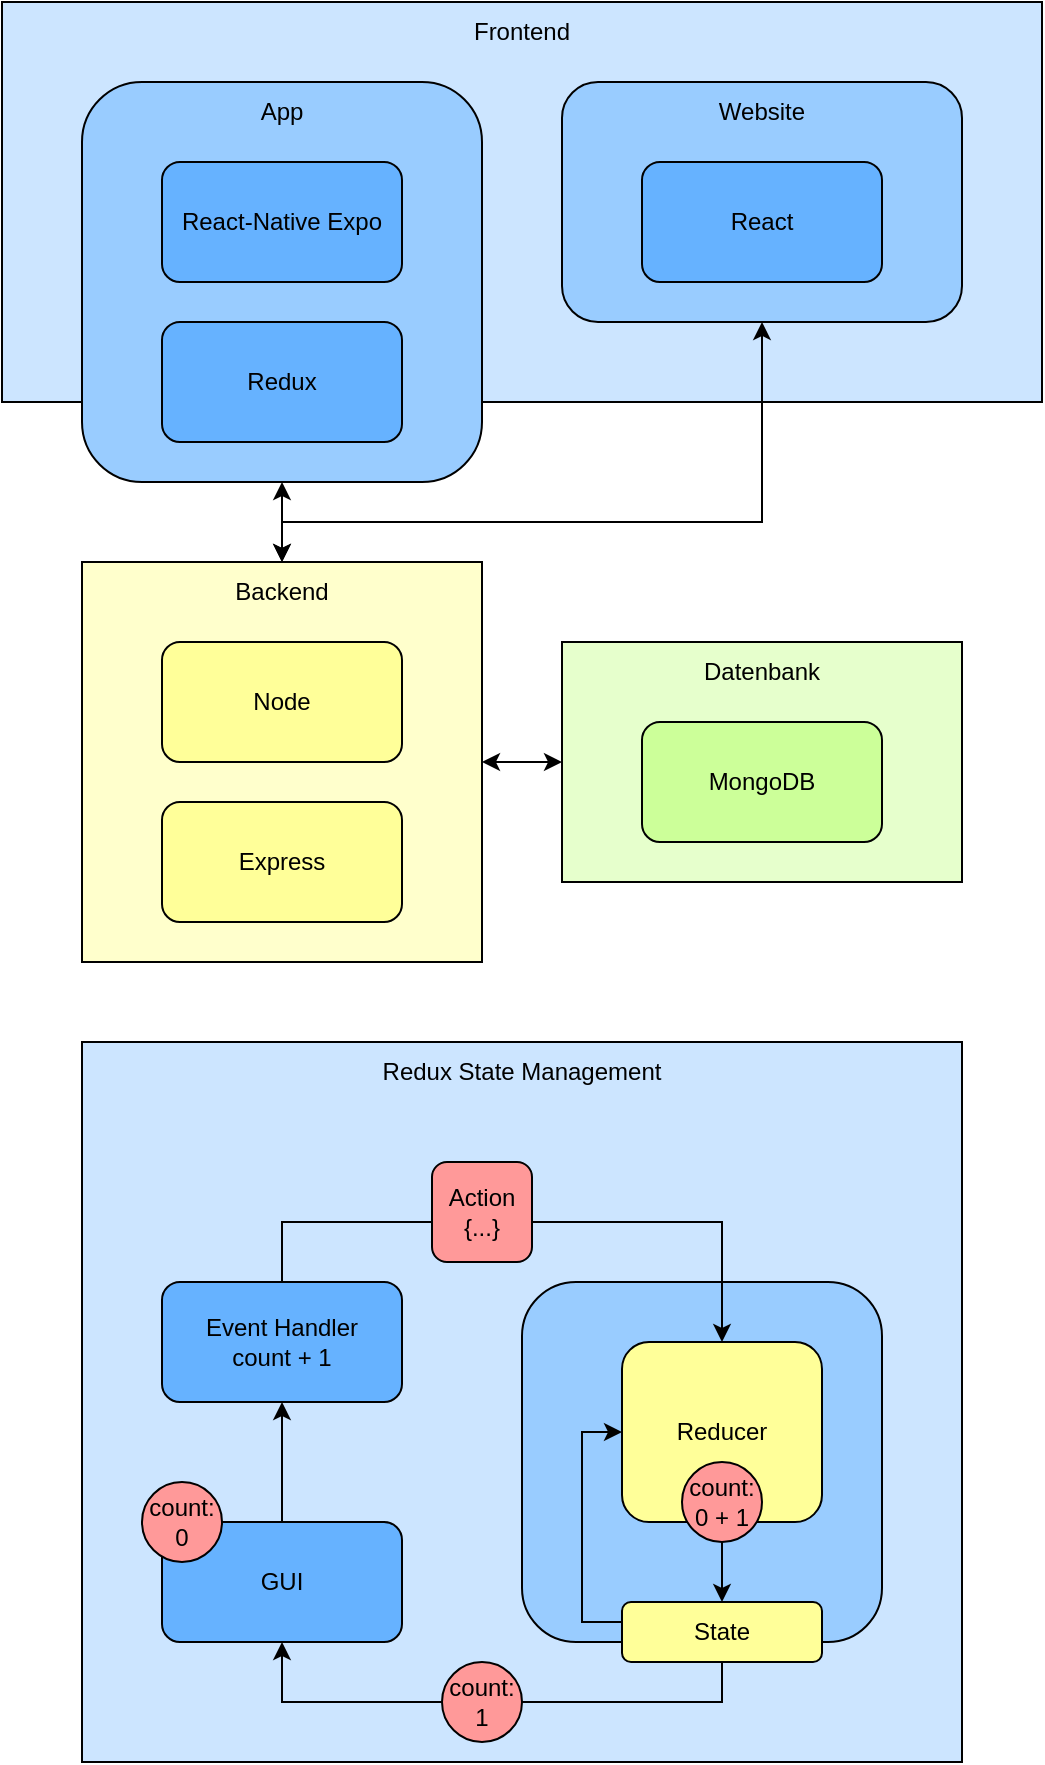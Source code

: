 <mxfile version="20.8.17" type="github">
  <diagram name="Seite-1" id="XBM6M_dfnYbNI4v-v456">
    <mxGraphModel dx="1674" dy="796" grid="1" gridSize="10" guides="1" tooltips="1" connect="1" arrows="1" fold="1" page="1" pageScale="1" pageWidth="827" pageHeight="1169" math="0" shadow="0">
      <root>
        <mxCell id="0" />
        <mxCell id="1" parent="0" />
        <mxCell id="HC1y-syK_XDX16wVH5VK-5" value="" style="rounded=0;whiteSpace=wrap;html=1;fillColor=#E6FFCC;" parent="1" vertex="1">
          <mxGeometry x="320" y="360" width="200" height="120" as="geometry" />
        </mxCell>
        <mxCell id="HC1y-syK_XDX16wVH5VK-1" value="MongoDB" style="rounded=1;whiteSpace=wrap;html=1;fillColor=#CCFF99;" parent="1" vertex="1">
          <mxGeometry x="360" y="400" width="120" height="60" as="geometry" />
        </mxCell>
        <mxCell id="HC1y-syK_XDX16wVH5VK-6" value="Datenbank" style="text;html=1;strokeColor=none;fillColor=none;align=center;verticalAlign=middle;whiteSpace=wrap;rounded=0;" parent="1" vertex="1">
          <mxGeometry x="390" y="360" width="60" height="30" as="geometry" />
        </mxCell>
        <mxCell id="HC1y-syK_XDX16wVH5VK-13" value="" style="rounded=0;whiteSpace=wrap;html=1;fillColor=#CCE5FF;" parent="1" vertex="1">
          <mxGeometry x="40" y="40" width="520" height="200" as="geometry" />
        </mxCell>
        <mxCell id="HC1y-syK_XDX16wVH5VK-8" value="" style="rounded=1;whiteSpace=wrap;html=1;strokeColor=#000000;fillColor=#99CCFF;" parent="1" vertex="1">
          <mxGeometry x="80" y="80" width="200" height="200" as="geometry" />
        </mxCell>
        <mxCell id="HC1y-syK_XDX16wVH5VK-9" value="App" style="text;html=1;strokeColor=none;fillColor=none;align=center;verticalAlign=middle;whiteSpace=wrap;rounded=0;" parent="1" vertex="1">
          <mxGeometry x="150" y="80" width="60" height="30" as="geometry" />
        </mxCell>
        <mxCell id="HC1y-syK_XDX16wVH5VK-16" value="Frontend" style="text;html=1;strokeColor=none;fillColor=none;align=center;verticalAlign=middle;whiteSpace=wrap;rounded=0;" parent="1" vertex="1">
          <mxGeometry x="270" y="40" width="60" height="30" as="geometry" />
        </mxCell>
        <mxCell id="HC1y-syK_XDX16wVH5VK-17" value="React-Native Expo" style="rounded=1;whiteSpace=wrap;html=1;fillColor=#66B2FF;" parent="1" vertex="1">
          <mxGeometry x="120" y="120" width="120" height="60" as="geometry" />
        </mxCell>
        <mxCell id="HC1y-syK_XDX16wVH5VK-18" value="" style="rounded=1;whiteSpace=wrap;html=1;fillColor=#99CCFF;" parent="1" vertex="1">
          <mxGeometry x="320" y="80" width="200" height="120" as="geometry" />
        </mxCell>
        <mxCell id="HC1y-syK_XDX16wVH5VK-19" value="Website" style="text;html=1;strokeColor=none;fillColor=none;align=center;verticalAlign=middle;whiteSpace=wrap;rounded=0;" parent="1" vertex="1">
          <mxGeometry x="390" y="80" width="60" height="30" as="geometry" />
        </mxCell>
        <mxCell id="HC1y-syK_XDX16wVH5VK-20" value="React" style="rounded=1;whiteSpace=wrap;html=1;fillColor=#66B2FF;" parent="1" vertex="1">
          <mxGeometry x="360" y="120" width="120" height="60" as="geometry" />
        </mxCell>
        <mxCell id="HC1y-syK_XDX16wVH5VK-21" value="Redux" style="rounded=1;whiteSpace=wrap;html=1;fillColor=#66B2FF;" parent="1" vertex="1">
          <mxGeometry x="120" y="200" width="120" height="60" as="geometry" />
        </mxCell>
        <mxCell id="HC1y-syK_XDX16wVH5VK-23" value="" style="rounded=0;whiteSpace=wrap;html=1;fillColor=#FFFFCC;" parent="1" vertex="1">
          <mxGeometry x="80" y="320" width="200" height="200" as="geometry" />
        </mxCell>
        <mxCell id="HC1y-syK_XDX16wVH5VK-24" value="Node" style="rounded=1;whiteSpace=wrap;html=1;fillColor=#FFFF99;" parent="1" vertex="1">
          <mxGeometry x="120" y="360" width="120" height="60" as="geometry" />
        </mxCell>
        <mxCell id="HC1y-syK_XDX16wVH5VK-25" value="Backend" style="text;html=1;strokeColor=none;fillColor=none;align=center;verticalAlign=middle;whiteSpace=wrap;rounded=0;" parent="1" vertex="1">
          <mxGeometry x="150" y="320" width="60" height="30" as="geometry" />
        </mxCell>
        <mxCell id="HC1y-syK_XDX16wVH5VK-26" value="Express" style="rounded=1;whiteSpace=wrap;html=1;fillColor=#FFFF99;" parent="1" vertex="1">
          <mxGeometry x="120" y="440" width="120" height="60" as="geometry" />
        </mxCell>
        <mxCell id="HC1y-syK_XDX16wVH5VK-27" value="" style="endArrow=classic;startArrow=classic;html=1;rounded=0;exitX=0;exitY=0.5;exitDx=0;exitDy=0;entryX=1;entryY=0.5;entryDx=0;entryDy=0;" parent="1" source="HC1y-syK_XDX16wVH5VK-5" target="HC1y-syK_XDX16wVH5VK-23" edge="1">
          <mxGeometry width="50" height="50" relative="1" as="geometry">
            <mxPoint x="570" y="630" as="sourcePoint" />
            <mxPoint x="620" y="580" as="targetPoint" />
          </mxGeometry>
        </mxCell>
        <mxCell id="HC1y-syK_XDX16wVH5VK-28" value="" style="endArrow=classic;startArrow=classic;html=1;rounded=0;exitX=0.5;exitY=0;exitDx=0;exitDy=0;entryX=0.5;entryY=1;entryDx=0;entryDy=0;" parent="1" source="HC1y-syK_XDX16wVH5VK-25" target="HC1y-syK_XDX16wVH5VK-8" edge="1">
          <mxGeometry width="50" height="50" relative="1" as="geometry">
            <mxPoint x="570" y="250" as="sourcePoint" />
            <mxPoint x="620" y="200" as="targetPoint" />
          </mxGeometry>
        </mxCell>
        <mxCell id="HC1y-syK_XDX16wVH5VK-29" value="" style="endArrow=classic;startArrow=classic;html=1;rounded=0;exitX=0.5;exitY=1;exitDx=0;exitDy=0;entryX=0.5;entryY=0;entryDx=0;entryDy=0;" parent="1" source="HC1y-syK_XDX16wVH5VK-18" target="HC1y-syK_XDX16wVH5VK-25" edge="1">
          <mxGeometry width="50" height="50" relative="1" as="geometry">
            <mxPoint x="570" y="250" as="sourcePoint" />
            <mxPoint x="620" y="200" as="targetPoint" />
            <Array as="points">
              <mxPoint x="420" y="300" />
              <mxPoint x="180" y="300" />
            </Array>
          </mxGeometry>
        </mxCell>
        <mxCell id="HC1y-syK_XDX16wVH5VK-31" value="" style="rounded=0;whiteSpace=wrap;html=1;fillColor=#CCE5FF;" parent="1" vertex="1">
          <mxGeometry x="80" y="560" width="440" height="360" as="geometry" />
        </mxCell>
        <mxCell id="HC1y-syK_XDX16wVH5VK-32" value="Event Handler&lt;br&gt;count + 1" style="rounded=1;whiteSpace=wrap;html=1;strokeColor=#000000;fillColor=#66B2FF;" parent="1" vertex="1">
          <mxGeometry x="120" y="680" width="120" height="60" as="geometry" />
        </mxCell>
        <mxCell id="5KWKVhqCyTy1W-rFgGdQ-6" style="edgeStyle=orthogonalEdgeStyle;rounded=0;orthogonalLoop=1;jettySize=auto;html=1;" edge="1" parent="1" source="HC1y-syK_XDX16wVH5VK-33" target="HC1y-syK_XDX16wVH5VK-32">
          <mxGeometry relative="1" as="geometry" />
        </mxCell>
        <mxCell id="HC1y-syK_XDX16wVH5VK-33" value="GUI" style="rounded=1;whiteSpace=wrap;html=1;strokeColor=#000000;fillColor=#66B2FF;" parent="1" vertex="1">
          <mxGeometry x="120" y="800" width="120" height="60" as="geometry" />
        </mxCell>
        <mxCell id="5KWKVhqCyTy1W-rFgGdQ-1" value="Redux State Management" style="text;html=1;strokeColor=none;fillColor=none;align=center;verticalAlign=middle;whiteSpace=wrap;rounded=0;" vertex="1" parent="1">
          <mxGeometry x="215" y="560" width="170" height="30" as="geometry" />
        </mxCell>
        <mxCell id="5KWKVhqCyTy1W-rFgGdQ-2" value="" style="rounded=1;whiteSpace=wrap;html=1;strokeColor=#000000;fillColor=#99CCFF;" vertex="1" parent="1">
          <mxGeometry x="300" y="680" width="180" height="180" as="geometry" />
        </mxCell>
        <mxCell id="5KWKVhqCyTy1W-rFgGdQ-9" style="edgeStyle=orthogonalEdgeStyle;rounded=0;orthogonalLoop=1;jettySize=auto;html=1;entryX=0;entryY=0.5;entryDx=0;entryDy=0;" edge="1" parent="1" source="5KWKVhqCyTy1W-rFgGdQ-3" target="5KWKVhqCyTy1W-rFgGdQ-4">
          <mxGeometry relative="1" as="geometry">
            <Array as="points">
              <mxPoint x="330" y="850" />
              <mxPoint x="330" y="755" />
            </Array>
          </mxGeometry>
        </mxCell>
        <mxCell id="5KWKVhqCyTy1W-rFgGdQ-13" style="edgeStyle=orthogonalEdgeStyle;rounded=0;orthogonalLoop=1;jettySize=auto;html=1;entryX=0.5;entryY=1;entryDx=0;entryDy=0;" edge="1" parent="1" source="5KWKVhqCyTy1W-rFgGdQ-3" target="HC1y-syK_XDX16wVH5VK-33">
          <mxGeometry relative="1" as="geometry">
            <Array as="points">
              <mxPoint x="400" y="890" />
              <mxPoint x="180" y="890" />
            </Array>
          </mxGeometry>
        </mxCell>
        <mxCell id="5KWKVhqCyTy1W-rFgGdQ-3" value="State" style="rounded=1;whiteSpace=wrap;html=1;fillColor=#FFFF99;" vertex="1" parent="1">
          <mxGeometry x="350" y="840" width="100" height="30" as="geometry" />
        </mxCell>
        <mxCell id="5KWKVhqCyTy1W-rFgGdQ-4" value="Reducer" style="rounded=1;whiteSpace=wrap;html=1;fillColor=#FFFF99;" vertex="1" parent="1">
          <mxGeometry x="350" y="710" width="100" height="90" as="geometry" />
        </mxCell>
        <mxCell id="5KWKVhqCyTy1W-rFgGdQ-7" style="edgeStyle=orthogonalEdgeStyle;rounded=0;orthogonalLoop=1;jettySize=auto;html=1;entryX=0.5;entryY=0;entryDx=0;entryDy=0;startArrow=none;exitX=0.5;exitY=0;exitDx=0;exitDy=0;" edge="1" parent="1" source="HC1y-syK_XDX16wVH5VK-32" target="5KWKVhqCyTy1W-rFgGdQ-4">
          <mxGeometry relative="1" as="geometry">
            <Array as="points">
              <mxPoint x="180" y="650" />
              <mxPoint x="400" y="650" />
            </Array>
          </mxGeometry>
        </mxCell>
        <mxCell id="5KWKVhqCyTy1W-rFgGdQ-10" value="" style="endArrow=classic;html=1;rounded=0;exitX=0.5;exitY=1;exitDx=0;exitDy=0;entryX=0.5;entryY=0;entryDx=0;entryDy=0;" edge="1" parent="1" source="5KWKVhqCyTy1W-rFgGdQ-4" target="5KWKVhqCyTy1W-rFgGdQ-3">
          <mxGeometry width="50" height="50" relative="1" as="geometry">
            <mxPoint x="-10" y="1040" as="sourcePoint" />
            <mxPoint x="40" y="990" as="targetPoint" />
          </mxGeometry>
        </mxCell>
        <mxCell id="5KWKVhqCyTy1W-rFgGdQ-11" value="count:&lt;br&gt;1" style="ellipse;whiteSpace=wrap;html=1;aspect=fixed;fillColor=#FF9999;" vertex="1" parent="1">
          <mxGeometry x="260" y="870" width="40" height="40" as="geometry" />
        </mxCell>
        <mxCell id="5KWKVhqCyTy1W-rFgGdQ-14" value="count: 0" style="ellipse;whiteSpace=wrap;html=1;aspect=fixed;fillColor=#FF9999;" vertex="1" parent="1">
          <mxGeometry x="110" y="780" width="40" height="40" as="geometry" />
        </mxCell>
        <mxCell id="5KWKVhqCyTy1W-rFgGdQ-15" value="count: 0 + 1" style="ellipse;whiteSpace=wrap;html=1;aspect=fixed;fillColor=#FF9999;" vertex="1" parent="1">
          <mxGeometry x="380" y="770" width="40" height="40" as="geometry" />
        </mxCell>
        <mxCell id="5KWKVhqCyTy1W-rFgGdQ-16" value="Action&lt;br&gt;{...}" style="rounded=1;whiteSpace=wrap;html=1;fillColor=#FF9999;" vertex="1" parent="1">
          <mxGeometry x="255" y="620" width="50" height="50" as="geometry" />
        </mxCell>
      </root>
    </mxGraphModel>
  </diagram>
</mxfile>
